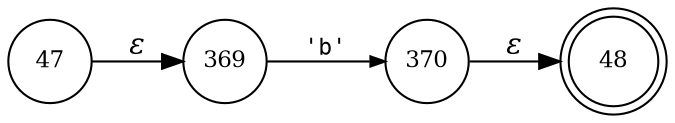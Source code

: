 digraph ATN {
rankdir=LR;
s48[fontsize=11, label="48", shape=doublecircle, fixedsize=true, width=.6];
s369[fontsize=11,label="369", shape=circle, fixedsize=true, width=.55, peripheries=1];
s370[fontsize=11,label="370", shape=circle, fixedsize=true, width=.55, peripheries=1];
s47[fontsize=11,label="47", shape=circle, fixedsize=true, width=.55, peripheries=1];
s47 -> s369 [fontname="Times-Italic", label="&epsilon;"];
s369 -> s370 [fontsize=11, fontname="Courier", arrowsize=.7, label = "'b'", arrowhead = normal];
s370 -> s48 [fontname="Times-Italic", label="&epsilon;"];
}